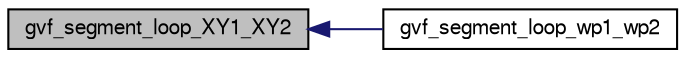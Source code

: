 digraph "gvf_segment_loop_XY1_XY2"
{
  edge [fontname="FreeSans",fontsize="10",labelfontname="FreeSans",labelfontsize="10"];
  node [fontname="FreeSans",fontsize="10",shape=record];
  rankdir="LR";
  Node1 [label="gvf_segment_loop_XY1_XY2",height=0.2,width=0.4,color="black", fillcolor="grey75", style="filled", fontcolor="black"];
  Node1 -> Node2 [dir="back",color="midnightblue",fontsize="10",style="solid",fontname="FreeSans"];
  Node2 [label="gvf_segment_loop_wp1_wp2",height=0.2,width=0.4,color="black", fillcolor="white", style="filled",URL="$gvf_8h.html#ab89de481d1873a1230bebc3f7602650c"];
}
